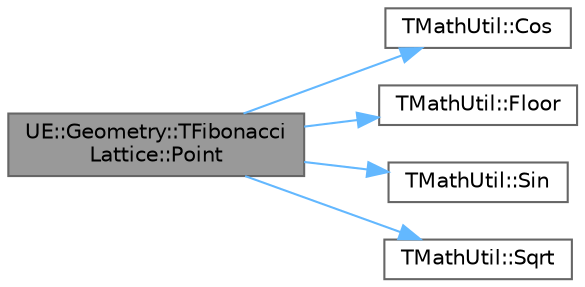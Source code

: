 digraph "UE::Geometry::TFibonacciLattice::Point"
{
 // INTERACTIVE_SVG=YES
 // LATEX_PDF_SIZE
  bgcolor="transparent";
  edge [fontname=Helvetica,fontsize=10,labelfontname=Helvetica,labelfontsize=10];
  node [fontname=Helvetica,fontsize=10,shape=box,height=0.2,width=0.4];
  rankdir="LR";
  Node1 [id="Node000001",label="UE::Geometry::TFibonacci\lLattice::Point",height=0.2,width=0.4,color="gray40", fillcolor="grey60", style="filled", fontcolor="black",tooltip=" "];
  Node1 -> Node2 [id="edge1_Node000001_Node000002",color="steelblue1",style="solid",tooltip=" "];
  Node2 [id="Node000002",label="TMathUtil::Cos",height=0.2,width=0.4,color="grey40", fillcolor="white", style="filled",URL="$df/d8b/classTMathUtil.html#a15e67afe8526905190c2e51347a3b3bc",tooltip=" "];
  Node1 -> Node3 [id="edge2_Node000001_Node000003",color="steelblue1",style="solid",tooltip=" "];
  Node3 [id="Node000003",label="TMathUtil::Floor",height=0.2,width=0.4,color="grey40", fillcolor="white", style="filled",URL="$df/d8b/classTMathUtil.html#a5eda2debf12bf9e8d84f708c87eba421",tooltip=" "];
  Node1 -> Node4 [id="edge3_Node000001_Node000004",color="steelblue1",style="solid",tooltip=" "];
  Node4 [id="Node000004",label="TMathUtil::Sin",height=0.2,width=0.4,color="grey40", fillcolor="white", style="filled",URL="$df/d8b/classTMathUtil.html#a5115f9f430885502f00cf746e191886b",tooltip=" "];
  Node1 -> Node5 [id="edge4_Node000001_Node000005",color="steelblue1",style="solid",tooltip=" "];
  Node5 [id="Node000005",label="TMathUtil::Sqrt",height=0.2,width=0.4,color="grey40", fillcolor="white", style="filled",URL="$df/d8b/classTMathUtil.html#aa419d3fd90395acb9cd24c63a729cca7",tooltip=" "];
}
